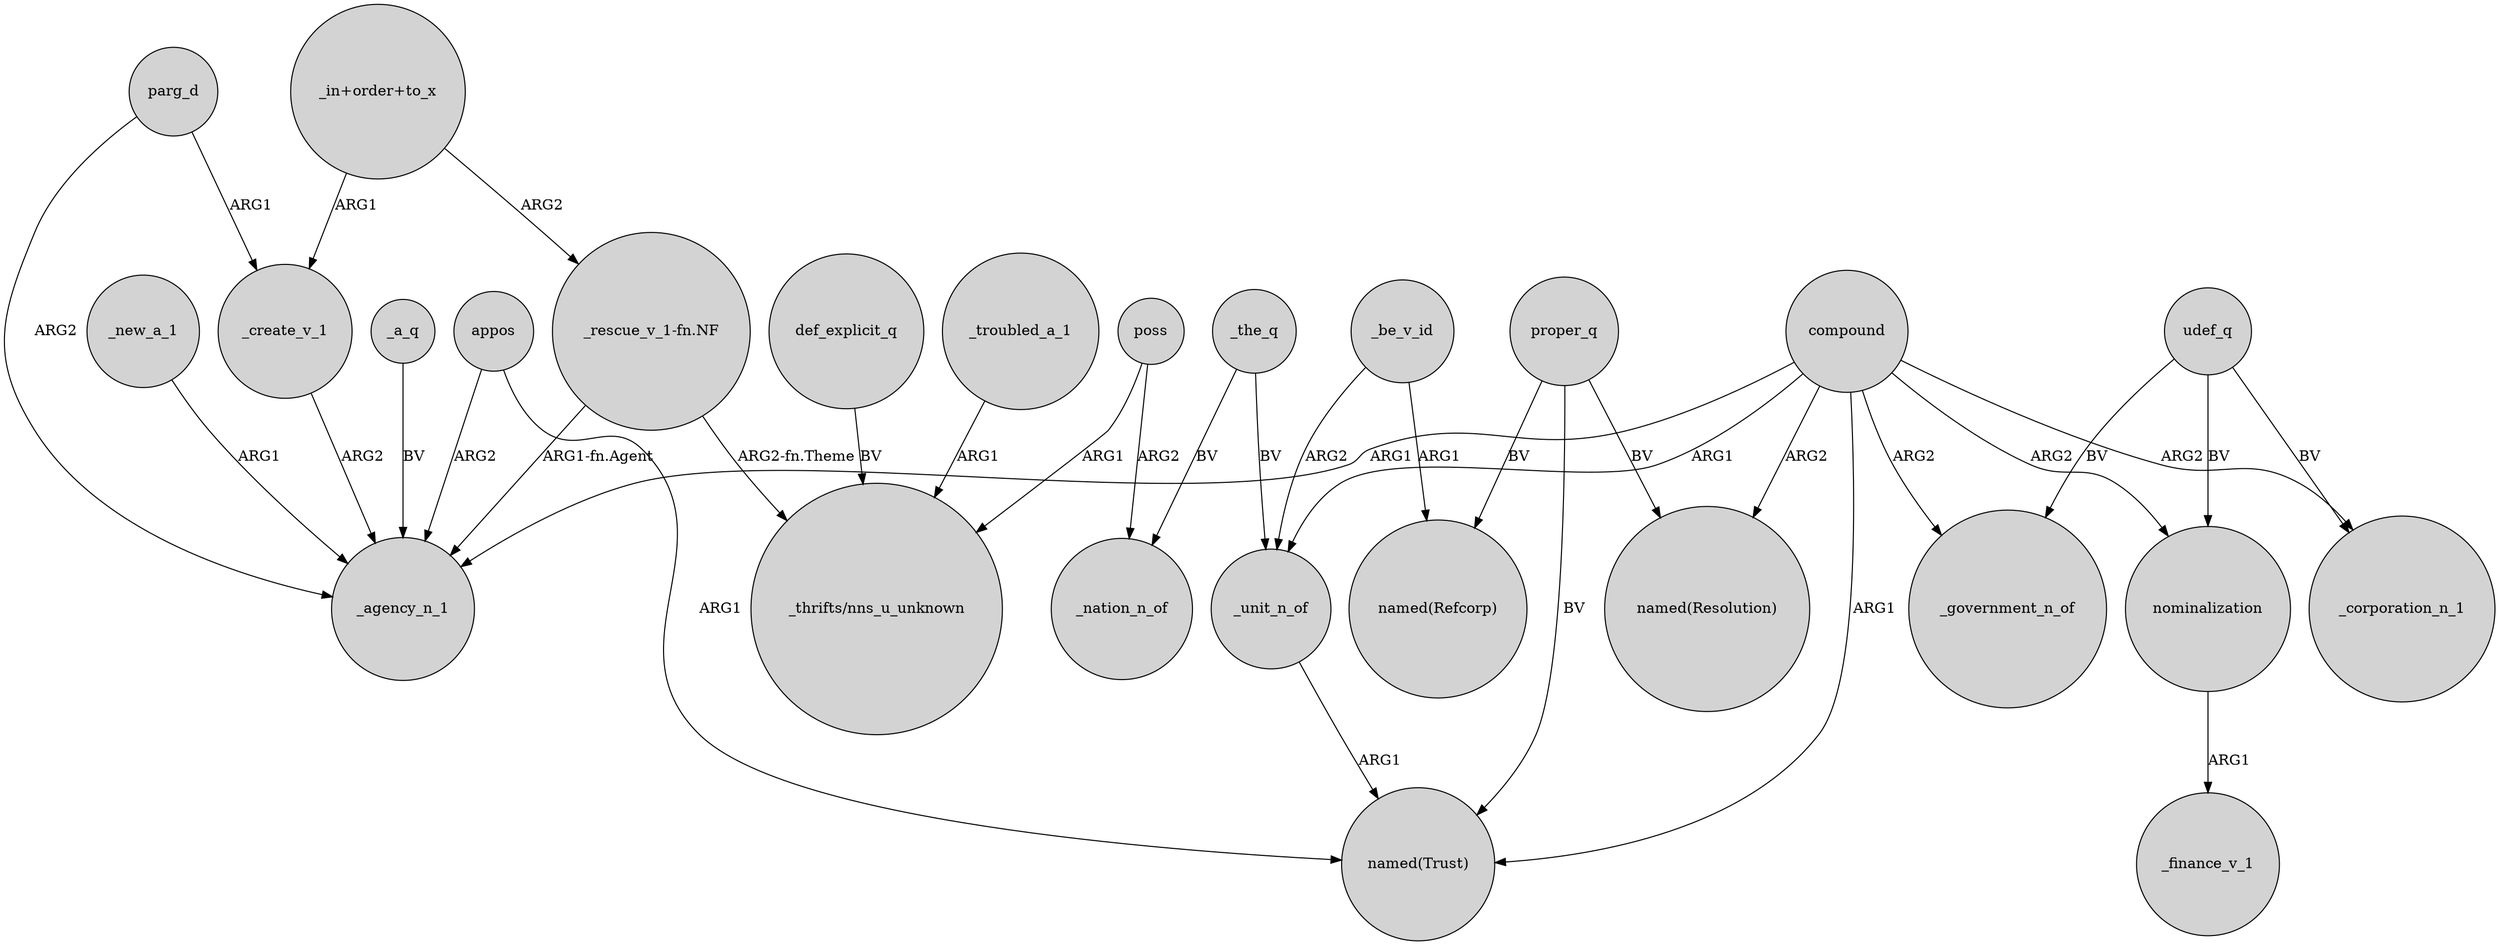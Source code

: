 digraph {
	node [shape=circle style=filled]
	compound -> _agency_n_1 [label=ARG1]
	_be_v_id -> _unit_n_of [label=ARG2]
	_unit_n_of -> "named(Trust)" [label=ARG1]
	compound -> _unit_n_of [label=ARG1]
	compound -> _government_n_of [label=ARG2]
	udef_q -> _government_n_of [label=BV]
	parg_d -> _create_v_1 [label=ARG1]
	compound -> _corporation_n_1 [label=ARG2]
	compound -> "named(Trust)" [label=ARG1]
	"_in+order+to_x" -> "_rescue_v_1-fn.NF" [label=ARG2]
	compound -> nominalization [label=ARG2]
	"_rescue_v_1-fn.NF" -> _agency_n_1 [label="ARG1-fn.Agent"]
	nominalization -> _finance_v_1 [label=ARG1]
	parg_d -> _agency_n_1 [label=ARG2]
	_new_a_1 -> _agency_n_1 [label=ARG1]
	_create_v_1 -> _agency_n_1 [label=ARG2]
	_be_v_id -> "named(Refcorp)" [label=ARG1]
	appos -> _agency_n_1 [label=ARG2]
	_troubled_a_1 -> "_thrifts/nns_u_unknown" [label=ARG1]
	udef_q -> _corporation_n_1 [label=BV]
	"_in+order+to_x" -> _create_v_1 [label=ARG1]
	proper_q -> "named(Trust)" [label=BV]
	_the_q -> _nation_n_of [label=BV]
	appos -> "named(Trust)" [label=ARG1]
	proper_q -> "named(Resolution)" [label=BV]
	udef_q -> nominalization [label=BV]
	poss -> _nation_n_of [label=ARG2]
	def_explicit_q -> "_thrifts/nns_u_unknown" [label=BV]
	_a_q -> _agency_n_1 [label=BV]
	proper_q -> "named(Refcorp)" [label=BV]
	poss -> "_thrifts/nns_u_unknown" [label=ARG1]
	_the_q -> _unit_n_of [label=BV]
	"_rescue_v_1-fn.NF" -> "_thrifts/nns_u_unknown" [label="ARG2-fn.Theme"]
	compound -> "named(Resolution)" [label=ARG2]
}
